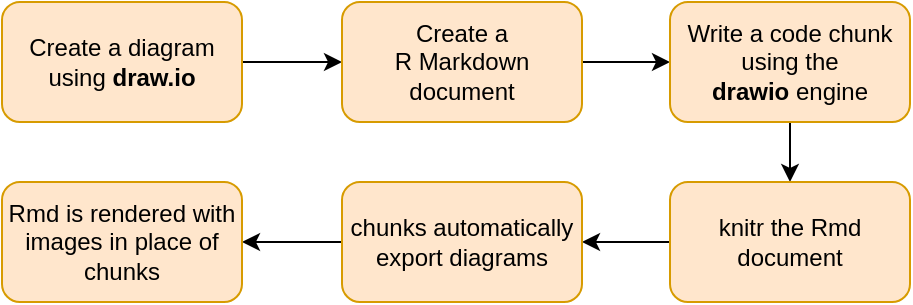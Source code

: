 <mxfile version="14.6.13" type="device"><diagram id="fpXPIeeLUgQUfknlru_S" name="Page-1"><mxGraphModel dx="946" dy="619" grid="1" gridSize="10" guides="1" tooltips="1" connect="1" arrows="1" fold="1" page="1" pageScale="1" pageWidth="827" pageHeight="1169" math="0" shadow="0"><root><mxCell id="0"/><mxCell id="1" parent="0"/><mxCell id="hNgb_Eu5y4KOe4MNoKH6-2" style="edgeStyle=orthogonalEdgeStyle;rounded=0;orthogonalLoop=1;jettySize=auto;html=1;entryX=0;entryY=0.5;entryDx=0;entryDy=0;" edge="1" parent="1" source="hNgb_Eu5y4KOe4MNoKH6-1" target="hNgb_Eu5y4KOe4MNoKH6-3"><mxGeometry relative="1" as="geometry"><mxPoint x="300" y="240" as="targetPoint"/></mxGeometry></mxCell><mxCell id="hNgb_Eu5y4KOe4MNoKH6-1" value="Create a diagram&lt;br&gt;using &lt;b&gt;draw.io&lt;/b&gt;" style="rounded=1;whiteSpace=wrap;html=1;fillColor=#ffe6cc;strokeColor=#d79b00;" vertex="1" parent="1"><mxGeometry x="80" y="210" width="120" height="60" as="geometry"/></mxCell><mxCell id="hNgb_Eu5y4KOe4MNoKH6-8" style="edgeStyle=orthogonalEdgeStyle;rounded=0;orthogonalLoop=1;jettySize=auto;html=1;entryX=0;entryY=0.5;entryDx=0;entryDy=0;" edge="1" parent="1" source="hNgb_Eu5y4KOe4MNoKH6-3" target="hNgb_Eu5y4KOe4MNoKH6-4"><mxGeometry relative="1" as="geometry"/></mxCell><mxCell id="hNgb_Eu5y4KOe4MNoKH6-3" value="Create a &lt;br&gt;R Markdown&lt;br&gt;document" style="rounded=1;whiteSpace=wrap;html=1;fillColor=#ffe6cc;strokeColor=#d79b00;" vertex="1" parent="1"><mxGeometry x="250" y="210" width="120" height="60" as="geometry"/></mxCell><mxCell id="hNgb_Eu5y4KOe4MNoKH6-9" style="edgeStyle=orthogonalEdgeStyle;rounded=0;orthogonalLoop=1;jettySize=auto;html=1;entryX=0.5;entryY=0;entryDx=0;entryDy=0;" edge="1" parent="1" source="hNgb_Eu5y4KOe4MNoKH6-4" target="hNgb_Eu5y4KOe4MNoKH6-5"><mxGeometry relative="1" as="geometry"/></mxCell><mxCell id="hNgb_Eu5y4KOe4MNoKH6-4" value="Write a code chunk&lt;br&gt;using the &lt;b&gt;drawio&lt;/b&gt;&amp;nbsp;engine" style="rounded=1;whiteSpace=wrap;html=1;fillColor=#ffe6cc;strokeColor=#d79b00;" vertex="1" parent="1"><mxGeometry x="414" y="210" width="120" height="60" as="geometry"/></mxCell><mxCell id="hNgb_Eu5y4KOe4MNoKH6-10" style="edgeStyle=orthogonalEdgeStyle;rounded=0;orthogonalLoop=1;jettySize=auto;html=1;entryX=1;entryY=0.5;entryDx=0;entryDy=0;" edge="1" parent="1" source="hNgb_Eu5y4KOe4MNoKH6-5" target="hNgb_Eu5y4KOe4MNoKH6-6"><mxGeometry relative="1" as="geometry"/></mxCell><mxCell id="hNgb_Eu5y4KOe4MNoKH6-5" value="knitr the Rmd document" style="rounded=1;whiteSpace=wrap;html=1;fillColor=#ffe6cc;strokeColor=#d79b00;" vertex="1" parent="1"><mxGeometry x="414" y="300" width="120" height="60" as="geometry"/></mxCell><mxCell id="hNgb_Eu5y4KOe4MNoKH6-11" style="edgeStyle=orthogonalEdgeStyle;rounded=0;orthogonalLoop=1;jettySize=auto;html=1;entryX=1;entryY=0.5;entryDx=0;entryDy=0;" edge="1" parent="1" source="hNgb_Eu5y4KOe4MNoKH6-6" target="hNgb_Eu5y4KOe4MNoKH6-7"><mxGeometry relative="1" as="geometry"/></mxCell><mxCell id="hNgb_Eu5y4KOe4MNoKH6-6" value="chunks automatically export diagrams" style="rounded=1;whiteSpace=wrap;html=1;fillColor=#ffe6cc;strokeColor=#d79b00;" vertex="1" parent="1"><mxGeometry x="250" y="300" width="120" height="60" as="geometry"/></mxCell><mxCell id="hNgb_Eu5y4KOe4MNoKH6-7" value="Rmd is rendered with images in place of chunks" style="rounded=1;whiteSpace=wrap;html=1;fillColor=#ffe6cc;strokeColor=#d79b00;" vertex="1" parent="1"><mxGeometry x="80" y="300" width="120" height="60" as="geometry"/></mxCell></root></mxGraphModel></diagram></mxfile>